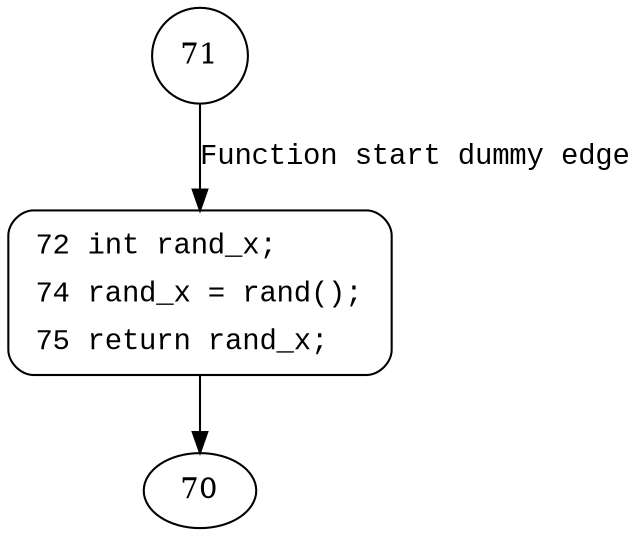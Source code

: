 digraph RtlZeroMemory {
71 [shape="circle"]
72 [shape="circle"]
72 [style="filled,bold" penwidth="1" fillcolor="white" fontname="Courier New" shape="Mrecord" label=<<table border="0" cellborder="0" cellpadding="3" bgcolor="white"><tr><td align="right">72</td><td align="left">int rand_x;</td></tr><tr><td align="right">74</td><td align="left">rand_x = rand();</td></tr><tr><td align="right">75</td><td align="left">return rand_x;</td></tr></table>>]
72 -> 70[label=""]
71 -> 72 [label="Function start dummy edge" fontname="Courier New"]
}